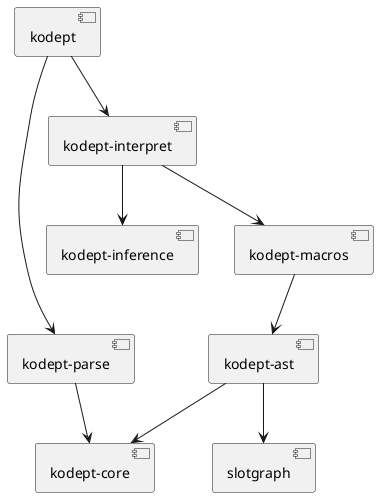 @startuml

[kodept]
[kodept-parse]
[kodept-interpret]
[kodept-inference]
[kodept-macros]
[kodept-ast]
[kodept-core]
[slotgraph]

[kodept] --> [kodept-interpret]
[kodept] --> [kodept-parse]

[kodept-interpret] --> [kodept-inference]
[kodept-interpret] --> [kodept-macros]
[kodept-macros] --> [kodept-ast]

[kodept-ast] --> [slotgraph]
[kodept-ast] --> [kodept-core]

[kodept-parse] --> [kodept-core]

@enduml